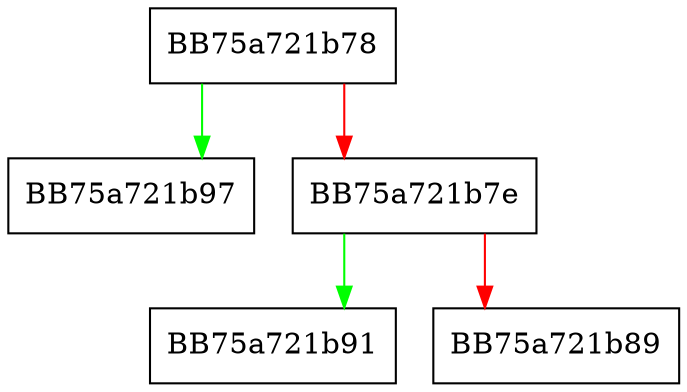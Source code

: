 digraph sqlite3PagerOkToChangeJournalMode {
  node [shape="box"];
  graph [splines=ortho];
  BB75a721b78 -> BB75a721b97 [color="green"];
  BB75a721b78 -> BB75a721b7e [color="red"];
  BB75a721b7e -> BB75a721b91 [color="green"];
  BB75a721b7e -> BB75a721b89 [color="red"];
}
